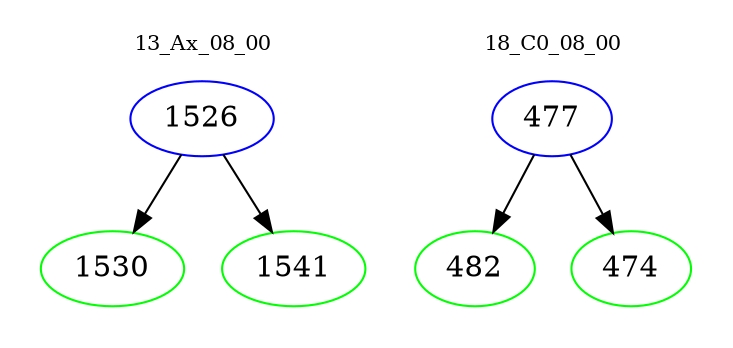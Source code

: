 digraph{
subgraph cluster_0 {
color = white
label = "13_Ax_08_00";
fontsize=10;
T0_1526 [label="1526", color="blue"]
T0_1526 -> T0_1530 [color="black"]
T0_1530 [label="1530", color="green"]
T0_1526 -> T0_1541 [color="black"]
T0_1541 [label="1541", color="green"]
}
subgraph cluster_1 {
color = white
label = "18_C0_08_00";
fontsize=10;
T1_477 [label="477", color="blue"]
T1_477 -> T1_482 [color="black"]
T1_482 [label="482", color="green"]
T1_477 -> T1_474 [color="black"]
T1_474 [label="474", color="green"]
}
}
